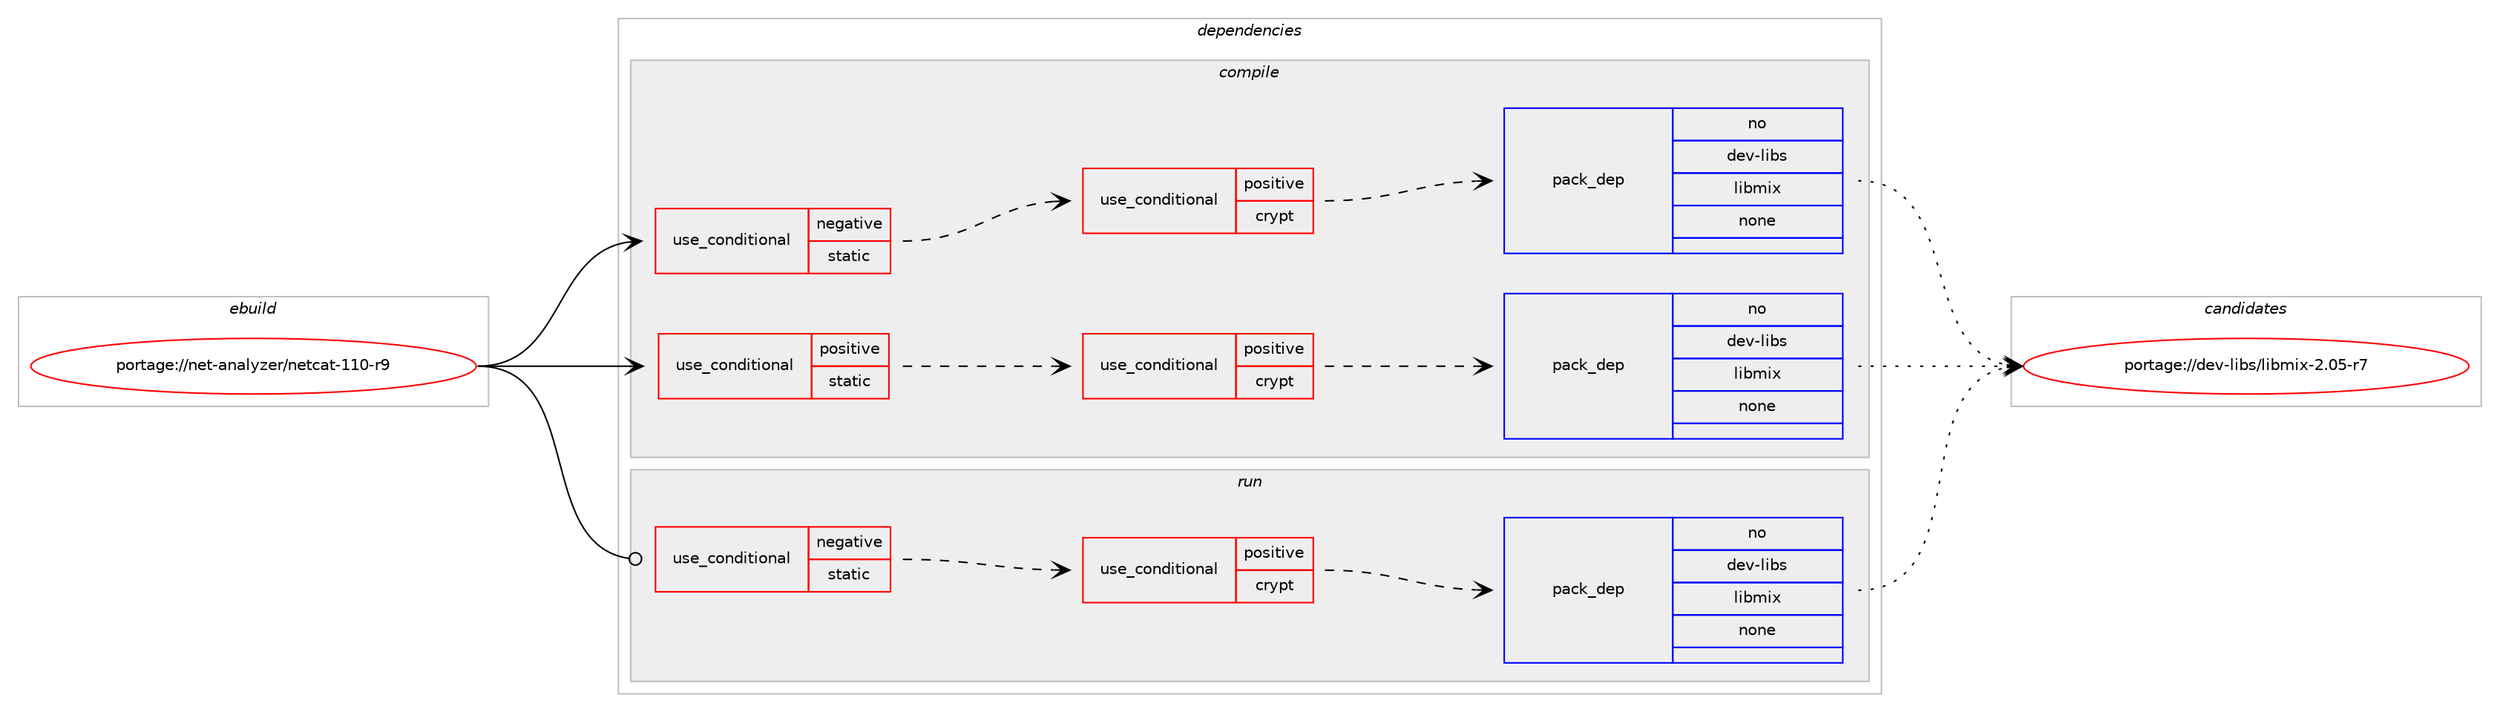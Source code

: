 digraph prolog {

# *************
# Graph options
# *************

newrank=true;
concentrate=true;
compound=true;
graph [rankdir=LR,fontname=Helvetica,fontsize=10,ranksep=1.5];#, ranksep=2.5, nodesep=0.2];
edge  [arrowhead=vee];
node  [fontname=Helvetica,fontsize=10];

# **********
# The ebuild
# **********

subgraph cluster_leftcol {
color=gray;
rank=same;
label=<<i>ebuild</i>>;
id [label="portage://net-analyzer/netcat-110-r9", color=red, width=4, href="../net-analyzer/netcat-110-r9.svg"];
}

# ****************
# The dependencies
# ****************

subgraph cluster_midcol {
color=gray;
label=<<i>dependencies</i>>;
subgraph cluster_compile {
fillcolor="#eeeeee";
style=filled;
label=<<i>compile</i>>;
subgraph cond34433 {
dependency153289 [label=<<TABLE BORDER="0" CELLBORDER="1" CELLSPACING="0" CELLPADDING="4"><TR><TD ROWSPAN="3" CELLPADDING="10">use_conditional</TD></TR><TR><TD>negative</TD></TR><TR><TD>static</TD></TR></TABLE>>, shape=none, color=red];
subgraph cond34434 {
dependency153290 [label=<<TABLE BORDER="0" CELLBORDER="1" CELLSPACING="0" CELLPADDING="4"><TR><TD ROWSPAN="3" CELLPADDING="10">use_conditional</TD></TR><TR><TD>positive</TD></TR><TR><TD>crypt</TD></TR></TABLE>>, shape=none, color=red];
subgraph pack116332 {
dependency153291 [label=<<TABLE BORDER="0" CELLBORDER="1" CELLSPACING="0" CELLPADDING="4" WIDTH="220"><TR><TD ROWSPAN="6" CELLPADDING="30">pack_dep</TD></TR><TR><TD WIDTH="110">no</TD></TR><TR><TD>dev-libs</TD></TR><TR><TD>libmix</TD></TR><TR><TD>none</TD></TR><TR><TD></TD></TR></TABLE>>, shape=none, color=blue];
}
dependency153290:e -> dependency153291:w [weight=20,style="dashed",arrowhead="vee"];
}
dependency153289:e -> dependency153290:w [weight=20,style="dashed",arrowhead="vee"];
}
id:e -> dependency153289:w [weight=20,style="solid",arrowhead="vee"];
subgraph cond34435 {
dependency153292 [label=<<TABLE BORDER="0" CELLBORDER="1" CELLSPACING="0" CELLPADDING="4"><TR><TD ROWSPAN="3" CELLPADDING="10">use_conditional</TD></TR><TR><TD>positive</TD></TR><TR><TD>static</TD></TR></TABLE>>, shape=none, color=red];
subgraph cond34436 {
dependency153293 [label=<<TABLE BORDER="0" CELLBORDER="1" CELLSPACING="0" CELLPADDING="4"><TR><TD ROWSPAN="3" CELLPADDING="10">use_conditional</TD></TR><TR><TD>positive</TD></TR><TR><TD>crypt</TD></TR></TABLE>>, shape=none, color=red];
subgraph pack116333 {
dependency153294 [label=<<TABLE BORDER="0" CELLBORDER="1" CELLSPACING="0" CELLPADDING="4" WIDTH="220"><TR><TD ROWSPAN="6" CELLPADDING="30">pack_dep</TD></TR><TR><TD WIDTH="110">no</TD></TR><TR><TD>dev-libs</TD></TR><TR><TD>libmix</TD></TR><TR><TD>none</TD></TR><TR><TD></TD></TR></TABLE>>, shape=none, color=blue];
}
dependency153293:e -> dependency153294:w [weight=20,style="dashed",arrowhead="vee"];
}
dependency153292:e -> dependency153293:w [weight=20,style="dashed",arrowhead="vee"];
}
id:e -> dependency153292:w [weight=20,style="solid",arrowhead="vee"];
}
subgraph cluster_compileandrun {
fillcolor="#eeeeee";
style=filled;
label=<<i>compile and run</i>>;
}
subgraph cluster_run {
fillcolor="#eeeeee";
style=filled;
label=<<i>run</i>>;
subgraph cond34437 {
dependency153295 [label=<<TABLE BORDER="0" CELLBORDER="1" CELLSPACING="0" CELLPADDING="4"><TR><TD ROWSPAN="3" CELLPADDING="10">use_conditional</TD></TR><TR><TD>negative</TD></TR><TR><TD>static</TD></TR></TABLE>>, shape=none, color=red];
subgraph cond34438 {
dependency153296 [label=<<TABLE BORDER="0" CELLBORDER="1" CELLSPACING="0" CELLPADDING="4"><TR><TD ROWSPAN="3" CELLPADDING="10">use_conditional</TD></TR><TR><TD>positive</TD></TR><TR><TD>crypt</TD></TR></TABLE>>, shape=none, color=red];
subgraph pack116334 {
dependency153297 [label=<<TABLE BORDER="0" CELLBORDER="1" CELLSPACING="0" CELLPADDING="4" WIDTH="220"><TR><TD ROWSPAN="6" CELLPADDING="30">pack_dep</TD></TR><TR><TD WIDTH="110">no</TD></TR><TR><TD>dev-libs</TD></TR><TR><TD>libmix</TD></TR><TR><TD>none</TD></TR><TR><TD></TD></TR></TABLE>>, shape=none, color=blue];
}
dependency153296:e -> dependency153297:w [weight=20,style="dashed",arrowhead="vee"];
}
dependency153295:e -> dependency153296:w [weight=20,style="dashed",arrowhead="vee"];
}
id:e -> dependency153295:w [weight=20,style="solid",arrowhead="odot"];
}
}

# **************
# The candidates
# **************

subgraph cluster_choices {
rank=same;
color=gray;
label=<<i>candidates</i>>;

subgraph choice116332 {
color=black;
nodesep=1;
choice1001011184510810598115471081059810910512045504648534511455 [label="portage://dev-libs/libmix-2.05-r7", color=red, width=4,href="../dev-libs/libmix-2.05-r7.svg"];
dependency153291:e -> choice1001011184510810598115471081059810910512045504648534511455:w [style=dotted,weight="100"];
}
subgraph choice116333 {
color=black;
nodesep=1;
choice1001011184510810598115471081059810910512045504648534511455 [label="portage://dev-libs/libmix-2.05-r7", color=red, width=4,href="../dev-libs/libmix-2.05-r7.svg"];
dependency153294:e -> choice1001011184510810598115471081059810910512045504648534511455:w [style=dotted,weight="100"];
}
subgraph choice116334 {
color=black;
nodesep=1;
choice1001011184510810598115471081059810910512045504648534511455 [label="portage://dev-libs/libmix-2.05-r7", color=red, width=4,href="../dev-libs/libmix-2.05-r7.svg"];
dependency153297:e -> choice1001011184510810598115471081059810910512045504648534511455:w [style=dotted,weight="100"];
}
}

}
